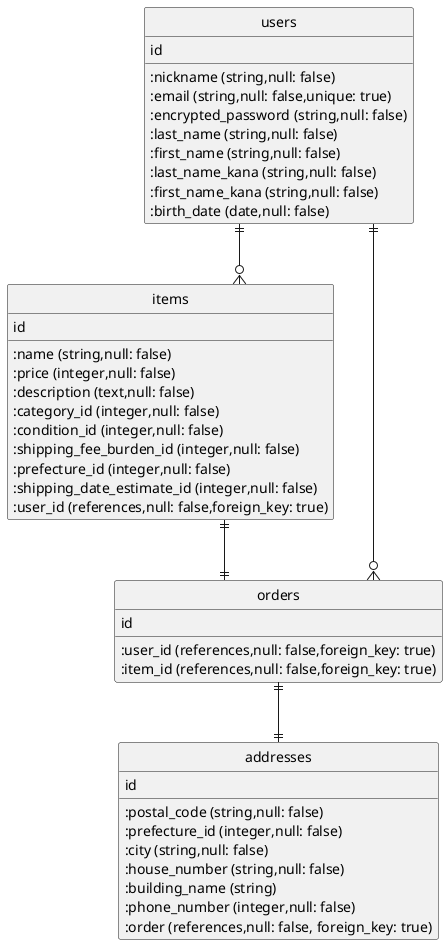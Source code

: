 @startuml
hide circle
skinparam linetype ortho

' ユーザー管理機能
' 商品出品機能
' 商品購入機能

entity "users" as users {
  id
  :nickname (string,null: false)
  :email (string,null: false,unique: true)
  :encrypted_password (string,null: false)
  :last_name (string,null: false)
  :first_name (string,null: false)
  :last_name_kana (string,null: false)
  :first_name_kana (string,null: false)
  :birth_date (date,null: false)
}

entity "items" as items {
  id
  :name (string,null: false)
  :price (integer,null: false)
  :description (text,null: false)
  :category_id (integer,null: false)
  :condition_id (integer,null: false)
  :shipping_fee_burden_id (integer,null: false)
  :prefecture_id (integer,null: false)
  :shipping_date_estimate_id (integer,null: false)
  :user_id (references,null: false,foreign_key: true)
}

entity "orders" as orders {
  id
  :user_id (references,null: false,foreign_key: true)
  :item_id (references,null: false,foreign_key: true)
}

entity "addresses" as addresses {
  id
  :postal_code (string,null: false)
  :prefecture_id (integer,null: false)
  :city (string,null: false)
  :house_number (string,null: false)
  :building_name (string)
  :phone_number (integer,null: false)
  :order (references,null: false, foreign_key: true)
}

users ||--o{ items
users ||--o{ orders
' users ||--o{ addresses
items ||--|| orders
orders ||--|| addresses

@enduml